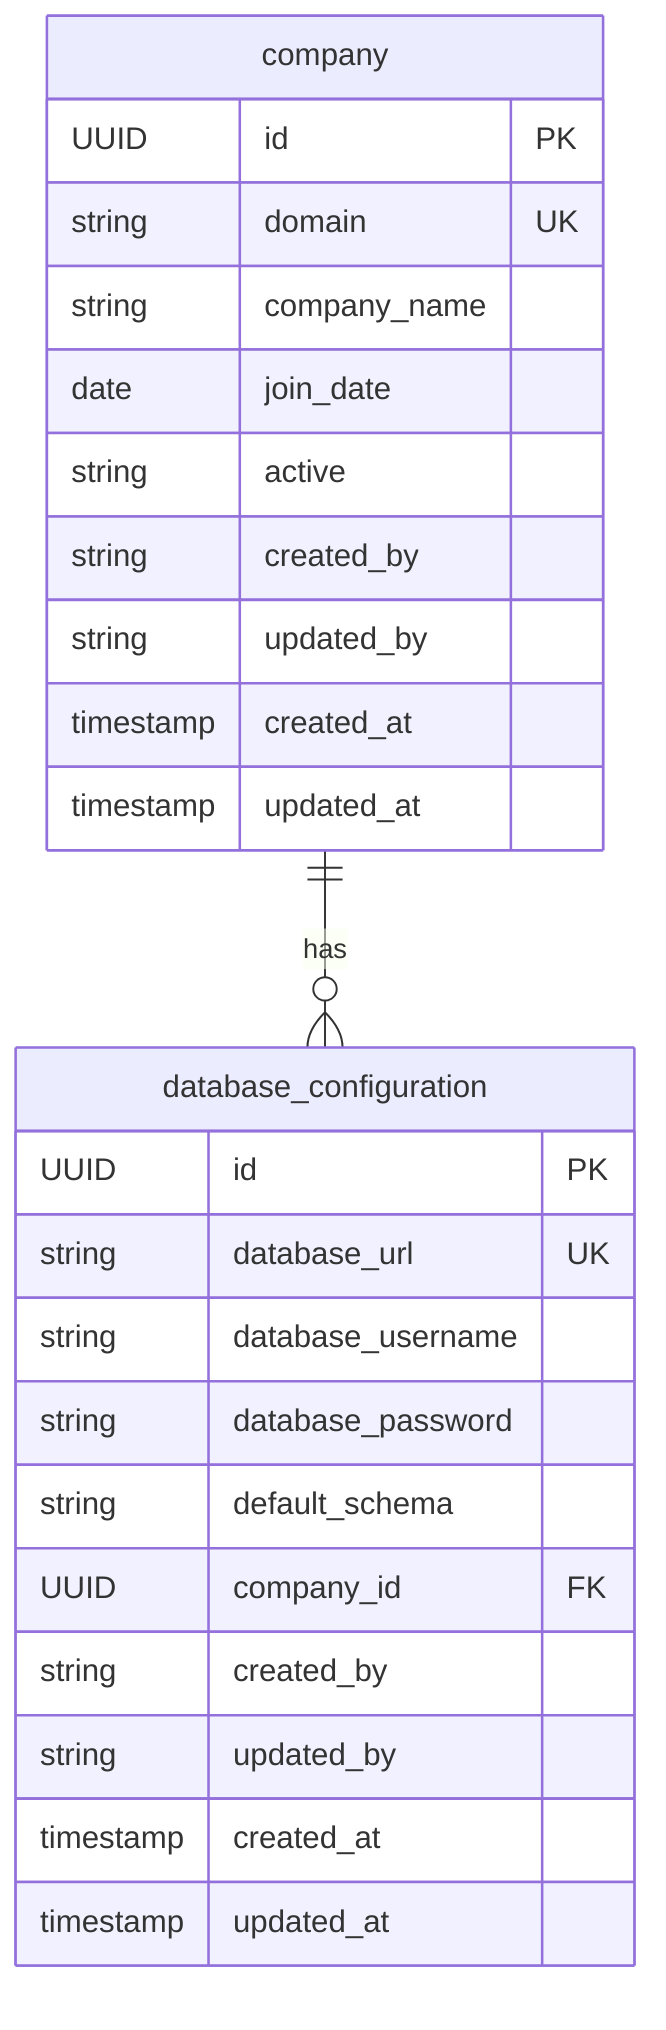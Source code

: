 erDiagram
    company ||--o{ database_configuration : has
    company {
        UUID id PK
        string domain UK
        string company_name
        date join_date
        string active
        string created_by
        string updated_by
        timestamp created_at
        timestamp updated_at
    }
    database_configuration {
        UUID id PK
        string database_url UK
        string database_username
        string database_password
        string default_schema
        UUID company_id FK
        string created_by
        string updated_by
        timestamp created_at
        timestamp updated_at
    }